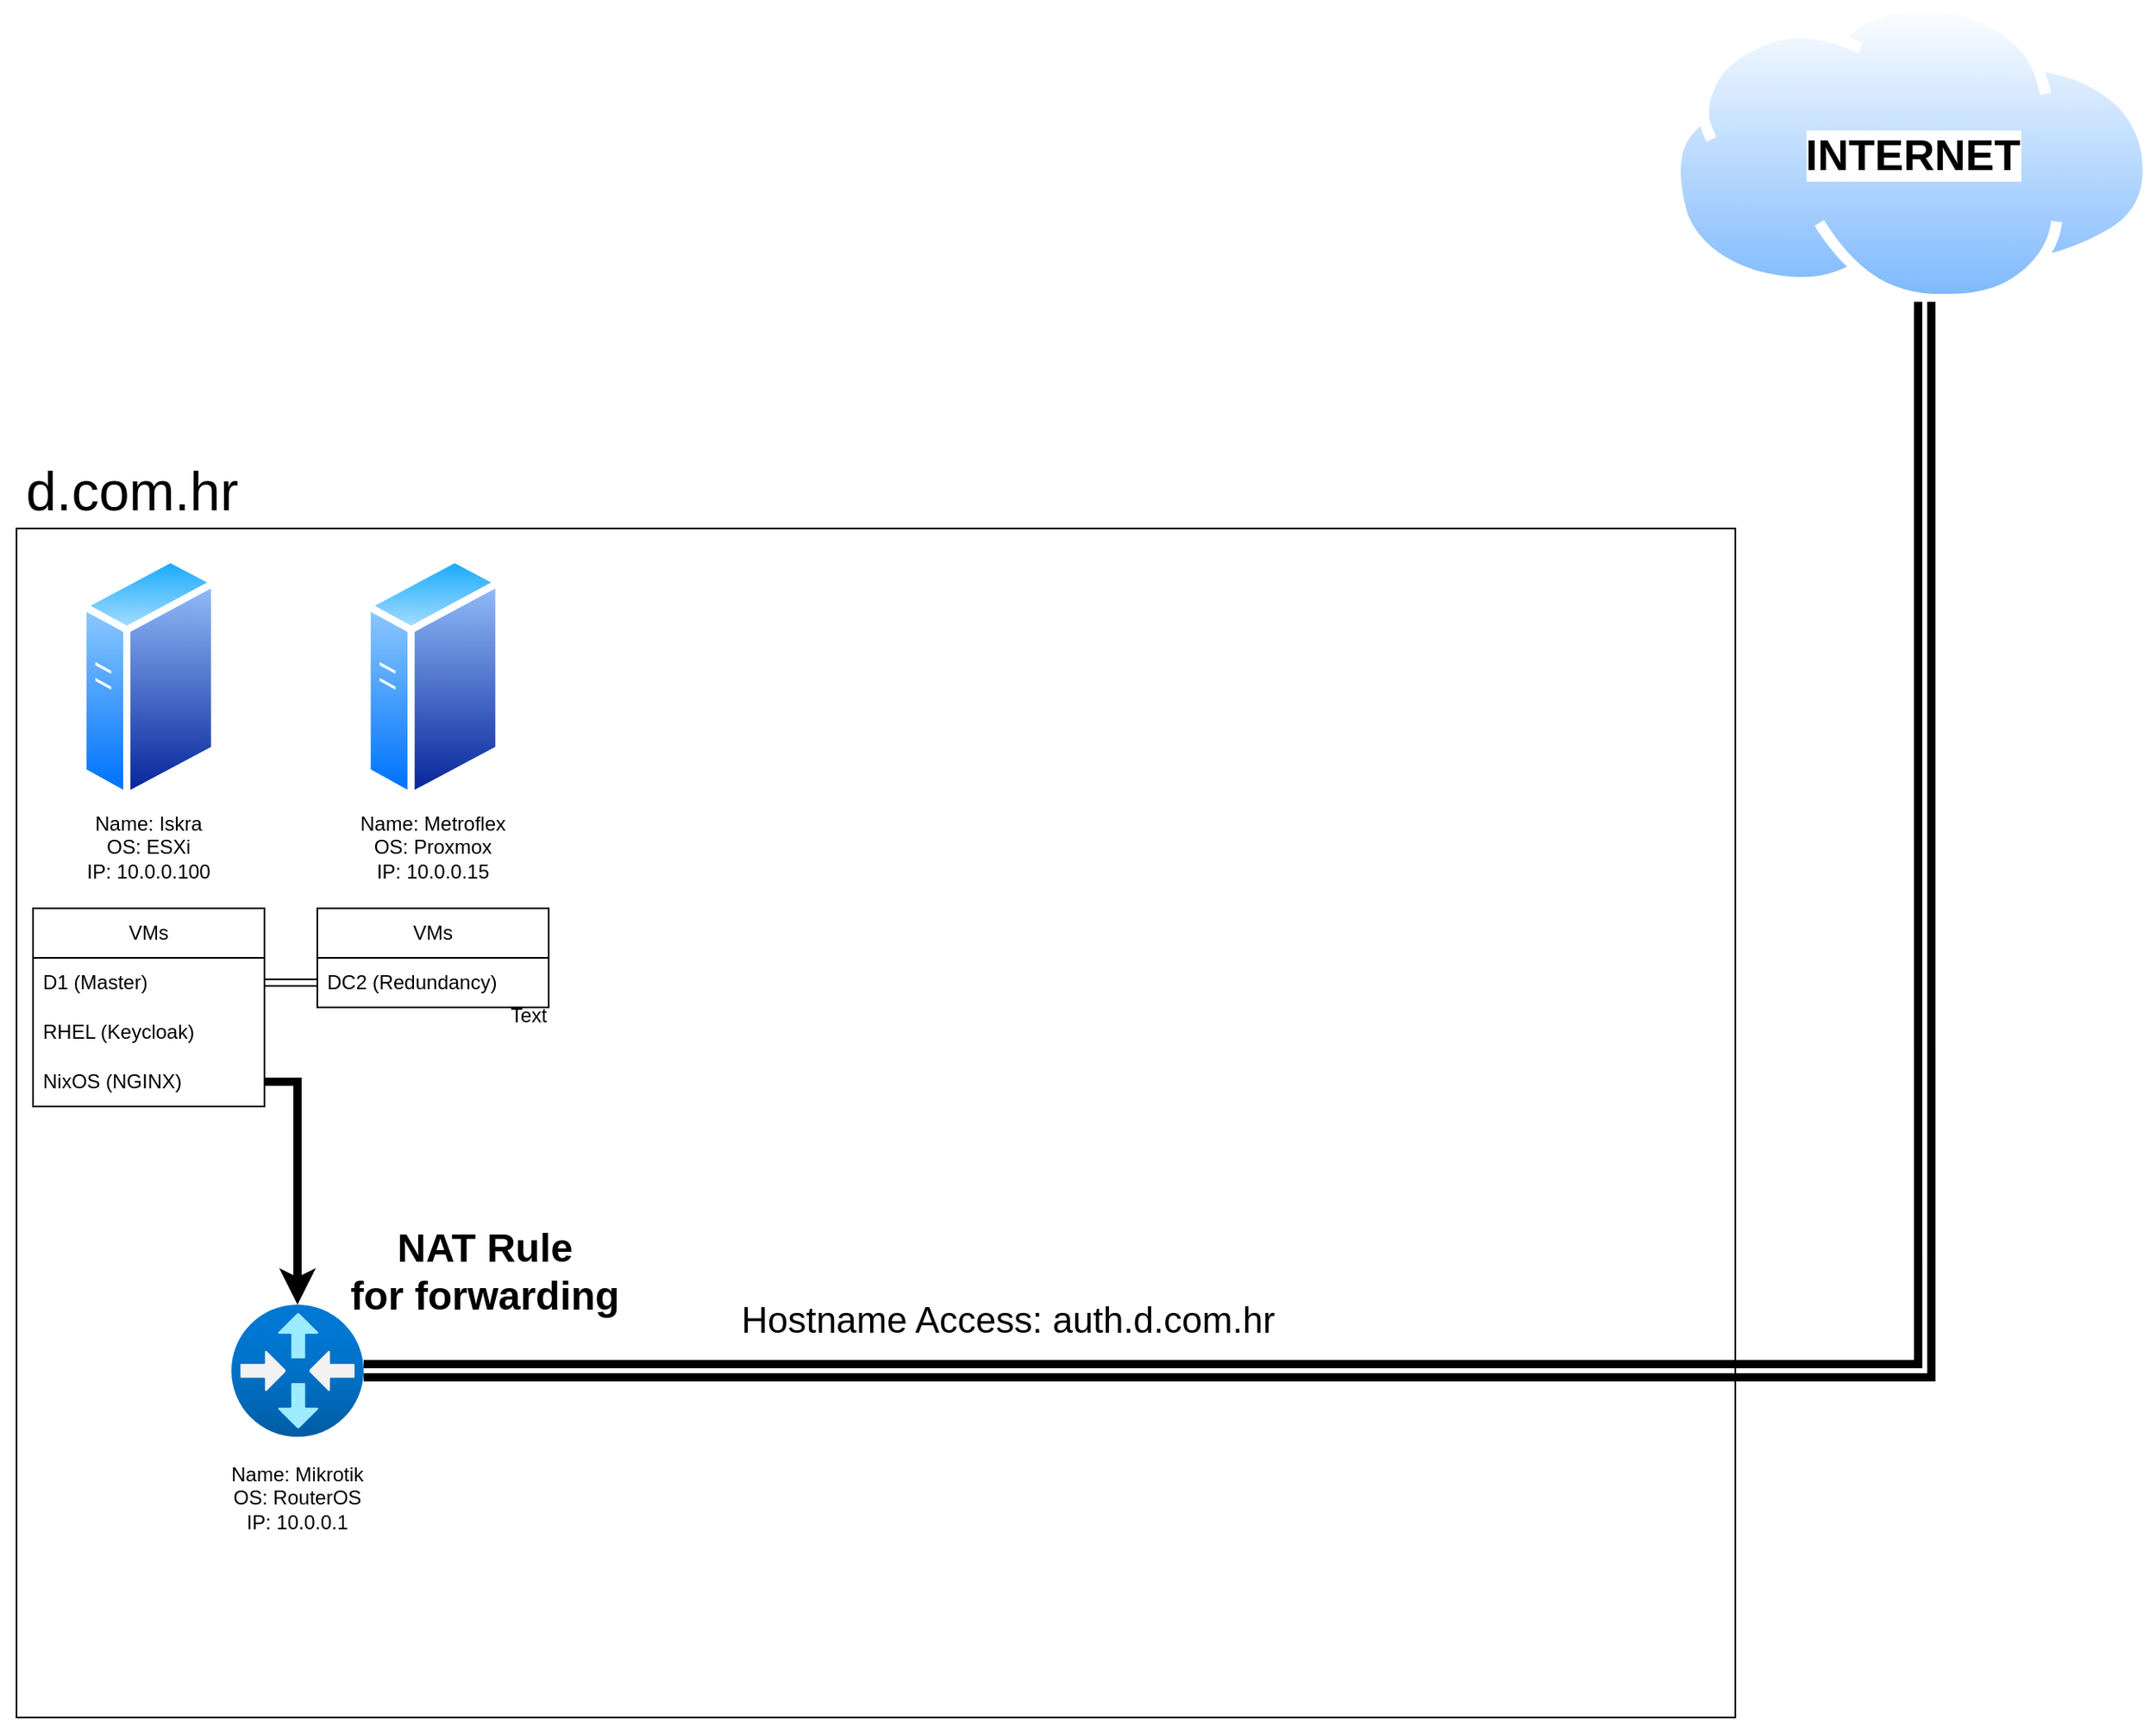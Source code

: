 <mxfile version="25.0.3">
  <diagram name="Page-1" id="iaIFJIXBgVTrJfoHt4K9">
    <mxGraphModel dx="2066" dy="1143" grid="1" gridSize="10" guides="1" tooltips="1" connect="1" arrows="1" fold="1" page="1" pageScale="1" pageWidth="1600" pageHeight="1200" math="0" shadow="0">
      <root>
        <mxCell id="0" />
        <mxCell id="1" parent="0" />
        <mxCell id="Asr2E2KB3ToAg5dMWEB5-1" value="&lt;font style=&quot;font-size: 26px;&quot;&gt;&lt;b&gt;INTERNET&lt;/b&gt;&lt;/font&gt;" style="image;aspect=fixed;perimeter=ellipsePerimeter;html=1;align=center;shadow=0;dashed=0;spacingTop=3;image=img/lib/active_directory/internet_cloud.svg;labelPosition=center;verticalLabelPosition=middle;verticalAlign=middle;" vertex="1" parent="1">
          <mxGeometry x="1200" y="100" width="293.33" height="184.8" as="geometry" />
        </mxCell>
        <mxCell id="Asr2E2KB3ToAg5dMWEB5-2" value="" style="rounded=0;whiteSpace=wrap;html=1;labelBorderColor=none;fontColor=none;noLabel=1;fillColor=none;" vertex="1" parent="1">
          <mxGeometry x="200" y="420" width="1040" height="720" as="geometry" />
        </mxCell>
        <mxCell id="Asr2E2KB3ToAg5dMWEB5-3" value="&lt;font style=&quot;font-size: 33px; line-height: 160%;&quot;&gt;d&lt;span style=&quot;background-color: initial;&quot;&gt;.com.hr&lt;/span&gt;&lt;/font&gt;" style="text;html=1;align=center;verticalAlign=middle;whiteSpace=wrap;rounded=0;" vertex="1" parent="1">
          <mxGeometry x="190" y="360" width="160" height="75.2" as="geometry" />
        </mxCell>
        <mxCell id="Asr2E2KB3ToAg5dMWEB5-4" value="" style="image;aspect=fixed;perimeter=ellipsePerimeter;html=1;align=center;shadow=0;dashed=0;spacingTop=3;image=img/lib/active_directory/generic_server.svg;" vertex="1" parent="1">
          <mxGeometry x="238" y="435.2" width="84" height="150" as="geometry" />
        </mxCell>
        <mxCell id="Asr2E2KB3ToAg5dMWEB5-5" value="" style="image;aspect=fixed;perimeter=ellipsePerimeter;html=1;align=center;shadow=0;dashed=0;spacingTop=3;image=img/lib/active_directory/generic_server.svg;" vertex="1" parent="1">
          <mxGeometry x="410" y="435.2" width="84" height="150" as="geometry" />
        </mxCell>
        <mxCell id="Asr2E2KB3ToAg5dMWEB5-6" value="Name: Iskra&lt;div&gt;OS: ESXi&lt;/div&gt;&lt;div&gt;IP: 10.0.0.100&lt;/div&gt;" style="text;html=1;align=center;verticalAlign=middle;whiteSpace=wrap;rounded=0;" vertex="1" parent="1">
          <mxGeometry x="235" y="585.2" width="90" height="54.8" as="geometry" />
        </mxCell>
        <mxCell id="Asr2E2KB3ToAg5dMWEB5-7" value="Name: Metroflex&lt;div&gt;OS: Proxmox&lt;/div&gt;&lt;div&gt;IP: 10.0.0.15&lt;/div&gt;" style="text;html=1;align=center;verticalAlign=middle;whiteSpace=wrap;rounded=0;" vertex="1" parent="1">
          <mxGeometry x="399" y="585.2" width="106" height="54.8" as="geometry" />
        </mxCell>
        <mxCell id="Asr2E2KB3ToAg5dMWEB5-8" value="VMs" style="swimlane;fontStyle=0;childLayout=stackLayout;horizontal=1;startSize=30;horizontalStack=0;resizeParent=1;resizeParentMax=0;resizeLast=0;collapsible=1;marginBottom=0;whiteSpace=wrap;html=1;" vertex="1" parent="1">
          <mxGeometry x="382" y="650" width="140" height="60" as="geometry" />
        </mxCell>
        <mxCell id="Asr2E2KB3ToAg5dMWEB5-9" value="DC2 (Redundancy)" style="text;strokeColor=none;fillColor=none;align=left;verticalAlign=middle;spacingLeft=4;spacingRight=4;overflow=hidden;points=[[0,0.5],[1,0.5]];portConstraint=eastwest;rotatable=0;whiteSpace=wrap;html=1;" vertex="1" parent="Asr2E2KB3ToAg5dMWEB5-8">
          <mxGeometry y="30" width="140" height="30" as="geometry" />
        </mxCell>
        <mxCell id="Asr2E2KB3ToAg5dMWEB5-16" value="VMs" style="swimlane;fontStyle=0;childLayout=stackLayout;horizontal=1;startSize=30;horizontalStack=0;resizeParent=1;resizeParentMax=0;resizeLast=0;collapsible=1;marginBottom=0;whiteSpace=wrap;html=1;" vertex="1" parent="1">
          <mxGeometry x="210" y="650" width="140" height="120" as="geometry" />
        </mxCell>
        <mxCell id="Asr2E2KB3ToAg5dMWEB5-17" value="D1 (Master)" style="text;strokeColor=none;fillColor=none;align=left;verticalAlign=middle;spacingLeft=4;spacingRight=4;overflow=hidden;points=[[0,0.5],[1,0.5]];portConstraint=eastwest;rotatable=0;whiteSpace=wrap;html=1;" vertex="1" parent="Asr2E2KB3ToAg5dMWEB5-16">
          <mxGeometry y="30" width="140" height="30" as="geometry" />
        </mxCell>
        <mxCell id="Asr2E2KB3ToAg5dMWEB5-18" value="RHEL (Keycloak)" style="text;strokeColor=none;fillColor=none;align=left;verticalAlign=middle;spacingLeft=4;spacingRight=4;overflow=hidden;points=[[0,0.5],[1,0.5]];portConstraint=eastwest;rotatable=0;whiteSpace=wrap;html=1;" vertex="1" parent="Asr2E2KB3ToAg5dMWEB5-16">
          <mxGeometry y="60" width="140" height="30" as="geometry" />
        </mxCell>
        <mxCell id="Asr2E2KB3ToAg5dMWEB5-19" value="NixOS (NGINX)" style="text;strokeColor=none;fillColor=none;align=left;verticalAlign=middle;spacingLeft=4;spacingRight=4;overflow=hidden;points=[[0,0.5],[1,0.5]];portConstraint=eastwest;rotatable=0;whiteSpace=wrap;html=1;" vertex="1" parent="Asr2E2KB3ToAg5dMWEB5-16">
          <mxGeometry y="90" width="140" height="30" as="geometry" />
        </mxCell>
        <mxCell id="Asr2E2KB3ToAg5dMWEB5-21" style="rounded=0;orthogonalLoop=1;jettySize=auto;html=1;shape=link;" edge="1" parent="1" source="Asr2E2KB3ToAg5dMWEB5-17" target="Asr2E2KB3ToAg5dMWEB5-9">
          <mxGeometry relative="1" as="geometry" />
        </mxCell>
        <mxCell id="Asr2E2KB3ToAg5dMWEB5-23" value="" style="image;aspect=fixed;html=1;points=[];align=center;fontSize=12;image=img/lib/azure2/networking/Virtual_Router.svg;" vertex="1" parent="1">
          <mxGeometry x="330" y="890" width="80" height="80" as="geometry" />
        </mxCell>
        <mxCell id="Asr2E2KB3ToAg5dMWEB5-24" value="Name: Mikrotik&lt;div&gt;OS: RouterOS&lt;/div&gt;&lt;div&gt;IP: 10.0.0.1&lt;/div&gt;" style="text;html=1;align=center;verticalAlign=middle;whiteSpace=wrap;rounded=0;" vertex="1" parent="1">
          <mxGeometry x="317" y="980" width="106" height="54.8" as="geometry" />
        </mxCell>
        <mxCell id="Asr2E2KB3ToAg5dMWEB5-25" style="edgeStyle=orthogonalEdgeStyle;rounded=0;orthogonalLoop=1;jettySize=auto;html=1;strokeWidth=5;" edge="1" parent="1" source="Asr2E2KB3ToAg5dMWEB5-19" target="Asr2E2KB3ToAg5dMWEB5-23">
          <mxGeometry relative="1" as="geometry" />
        </mxCell>
        <mxCell id="Asr2E2KB3ToAg5dMWEB5-26" style="rounded=0;orthogonalLoop=1;jettySize=auto;html=1;entryX=0.527;entryY=0.989;entryDx=0;entryDy=0;entryPerimeter=0;edgeStyle=orthogonalEdgeStyle;strokeWidth=5;shape=link;" edge="1" parent="1" source="Asr2E2KB3ToAg5dMWEB5-23" target="Asr2E2KB3ToAg5dMWEB5-1">
          <mxGeometry relative="1" as="geometry" />
        </mxCell>
        <mxCell id="Asr2E2KB3ToAg5dMWEB5-27" value="Text" style="text;html=1;align=center;verticalAlign=middle;whiteSpace=wrap;rounded=0;" vertex="1" parent="1">
          <mxGeometry x="480" y="700" width="60" height="30" as="geometry" />
        </mxCell>
        <mxCell id="Asr2E2KB3ToAg5dMWEB5-28" value="Hostname Access: auth.d.com.hr" style="text;html=1;align=center;verticalAlign=middle;whiteSpace=wrap;rounded=0;fontSize=22;" vertex="1" parent="1">
          <mxGeometry x="410" y="880" width="780" height="40" as="geometry" />
        </mxCell>
        <mxCell id="Asr2E2KB3ToAg5dMWEB5-29" value="NAT Rule&lt;div&gt;for forwarding&lt;/div&gt;" style="text;strokeColor=none;fillColor=none;html=1;fontSize=24;fontStyle=1;verticalAlign=middle;align=center;" vertex="1" parent="1">
          <mxGeometry x="390" y="830" width="186" height="80" as="geometry" />
        </mxCell>
      </root>
    </mxGraphModel>
  </diagram>
</mxfile>
